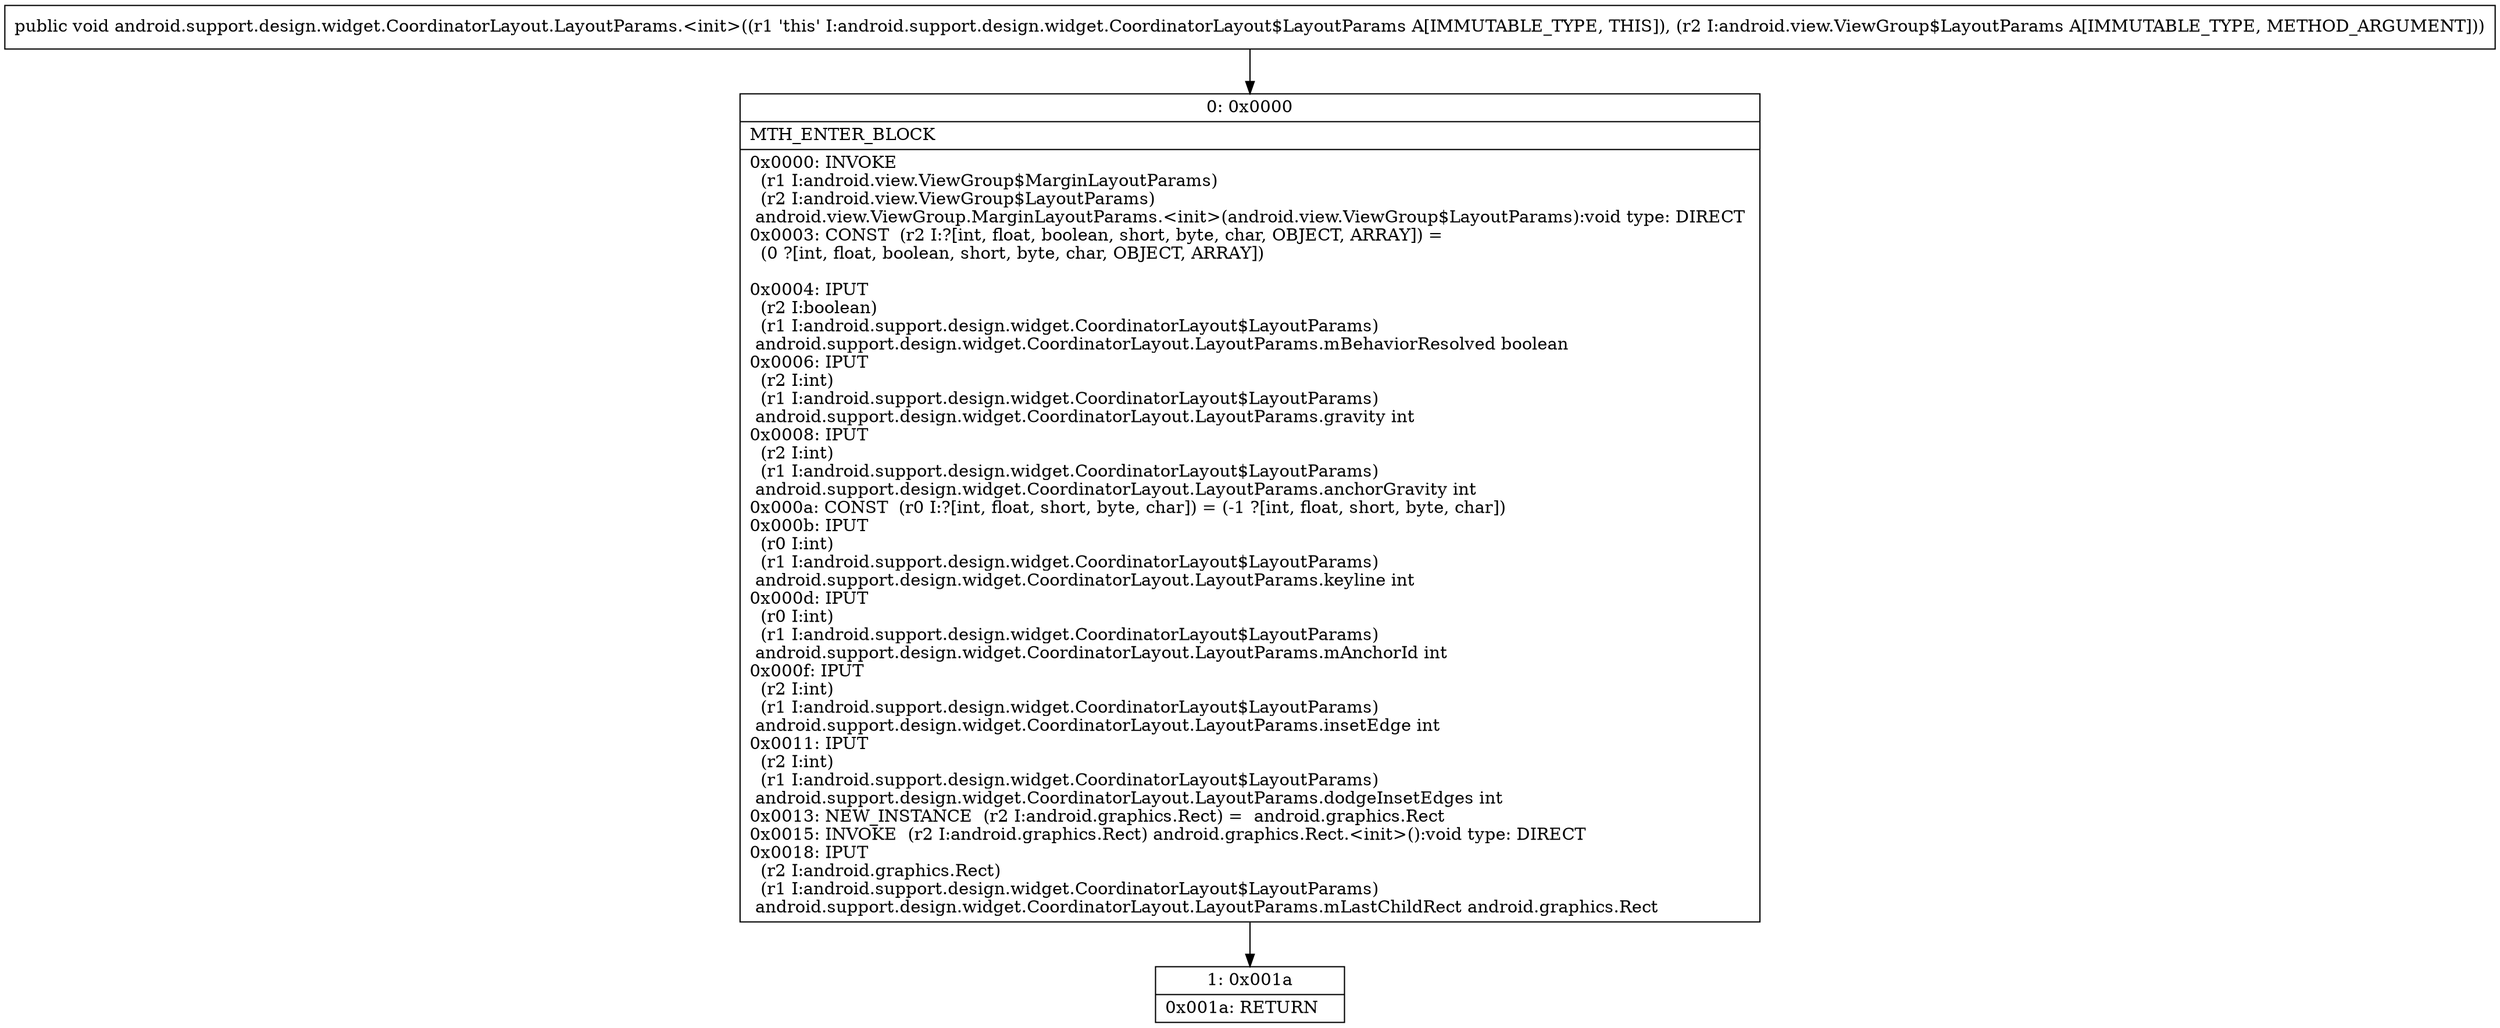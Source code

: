digraph "CFG forandroid.support.design.widget.CoordinatorLayout.LayoutParams.\<init\>(Landroid\/view\/ViewGroup$LayoutParams;)V" {
Node_0 [shape=record,label="{0\:\ 0x0000|MTH_ENTER_BLOCK\l|0x0000: INVOKE  \l  (r1 I:android.view.ViewGroup$MarginLayoutParams)\l  (r2 I:android.view.ViewGroup$LayoutParams)\l android.view.ViewGroup.MarginLayoutParams.\<init\>(android.view.ViewGroup$LayoutParams):void type: DIRECT \l0x0003: CONST  (r2 I:?[int, float, boolean, short, byte, char, OBJECT, ARRAY]) = \l  (0 ?[int, float, boolean, short, byte, char, OBJECT, ARRAY])\l \l0x0004: IPUT  \l  (r2 I:boolean)\l  (r1 I:android.support.design.widget.CoordinatorLayout$LayoutParams)\l android.support.design.widget.CoordinatorLayout.LayoutParams.mBehaviorResolved boolean \l0x0006: IPUT  \l  (r2 I:int)\l  (r1 I:android.support.design.widget.CoordinatorLayout$LayoutParams)\l android.support.design.widget.CoordinatorLayout.LayoutParams.gravity int \l0x0008: IPUT  \l  (r2 I:int)\l  (r1 I:android.support.design.widget.CoordinatorLayout$LayoutParams)\l android.support.design.widget.CoordinatorLayout.LayoutParams.anchorGravity int \l0x000a: CONST  (r0 I:?[int, float, short, byte, char]) = (\-1 ?[int, float, short, byte, char]) \l0x000b: IPUT  \l  (r0 I:int)\l  (r1 I:android.support.design.widget.CoordinatorLayout$LayoutParams)\l android.support.design.widget.CoordinatorLayout.LayoutParams.keyline int \l0x000d: IPUT  \l  (r0 I:int)\l  (r1 I:android.support.design.widget.CoordinatorLayout$LayoutParams)\l android.support.design.widget.CoordinatorLayout.LayoutParams.mAnchorId int \l0x000f: IPUT  \l  (r2 I:int)\l  (r1 I:android.support.design.widget.CoordinatorLayout$LayoutParams)\l android.support.design.widget.CoordinatorLayout.LayoutParams.insetEdge int \l0x0011: IPUT  \l  (r2 I:int)\l  (r1 I:android.support.design.widget.CoordinatorLayout$LayoutParams)\l android.support.design.widget.CoordinatorLayout.LayoutParams.dodgeInsetEdges int \l0x0013: NEW_INSTANCE  (r2 I:android.graphics.Rect) =  android.graphics.Rect \l0x0015: INVOKE  (r2 I:android.graphics.Rect) android.graphics.Rect.\<init\>():void type: DIRECT \l0x0018: IPUT  \l  (r2 I:android.graphics.Rect)\l  (r1 I:android.support.design.widget.CoordinatorLayout$LayoutParams)\l android.support.design.widget.CoordinatorLayout.LayoutParams.mLastChildRect android.graphics.Rect \l}"];
Node_1 [shape=record,label="{1\:\ 0x001a|0x001a: RETURN   \l}"];
MethodNode[shape=record,label="{public void android.support.design.widget.CoordinatorLayout.LayoutParams.\<init\>((r1 'this' I:android.support.design.widget.CoordinatorLayout$LayoutParams A[IMMUTABLE_TYPE, THIS]), (r2 I:android.view.ViewGroup$LayoutParams A[IMMUTABLE_TYPE, METHOD_ARGUMENT])) }"];
MethodNode -> Node_0;
Node_0 -> Node_1;
}

